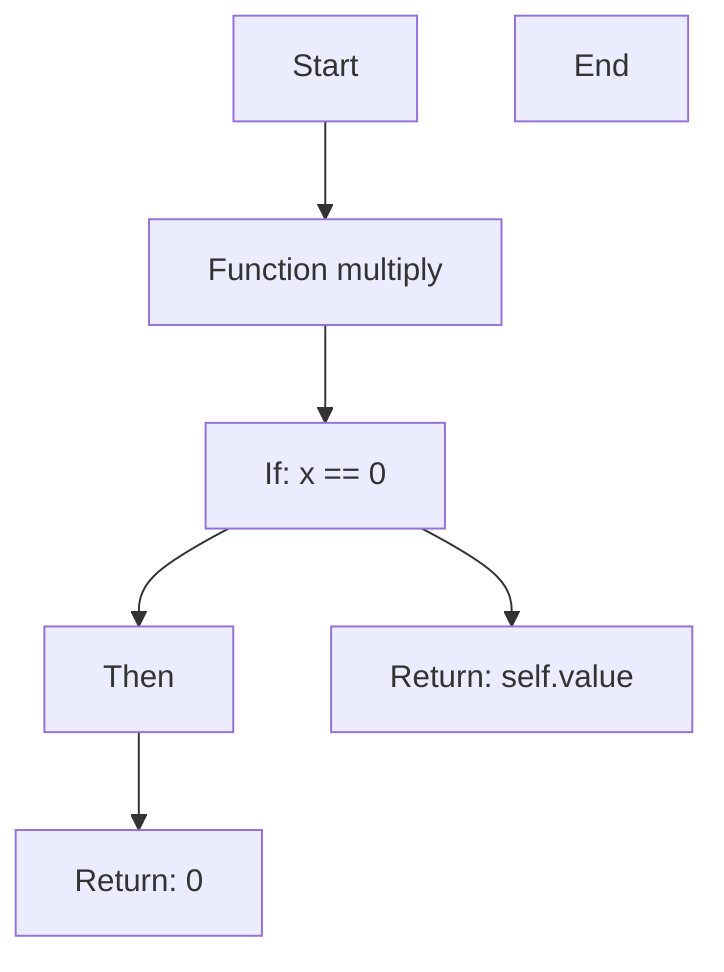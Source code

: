 flowchart TD
Start["Start"]
node1["Function multiply"]
Start --> node1
node2["If: x == 0"]
node1 --> node2
node3["Then"]
node2 --> node3
node4["Return: 0"]
node3 --> node4
node5["Return: self.value"]
node2 --> node5
End["End"]
